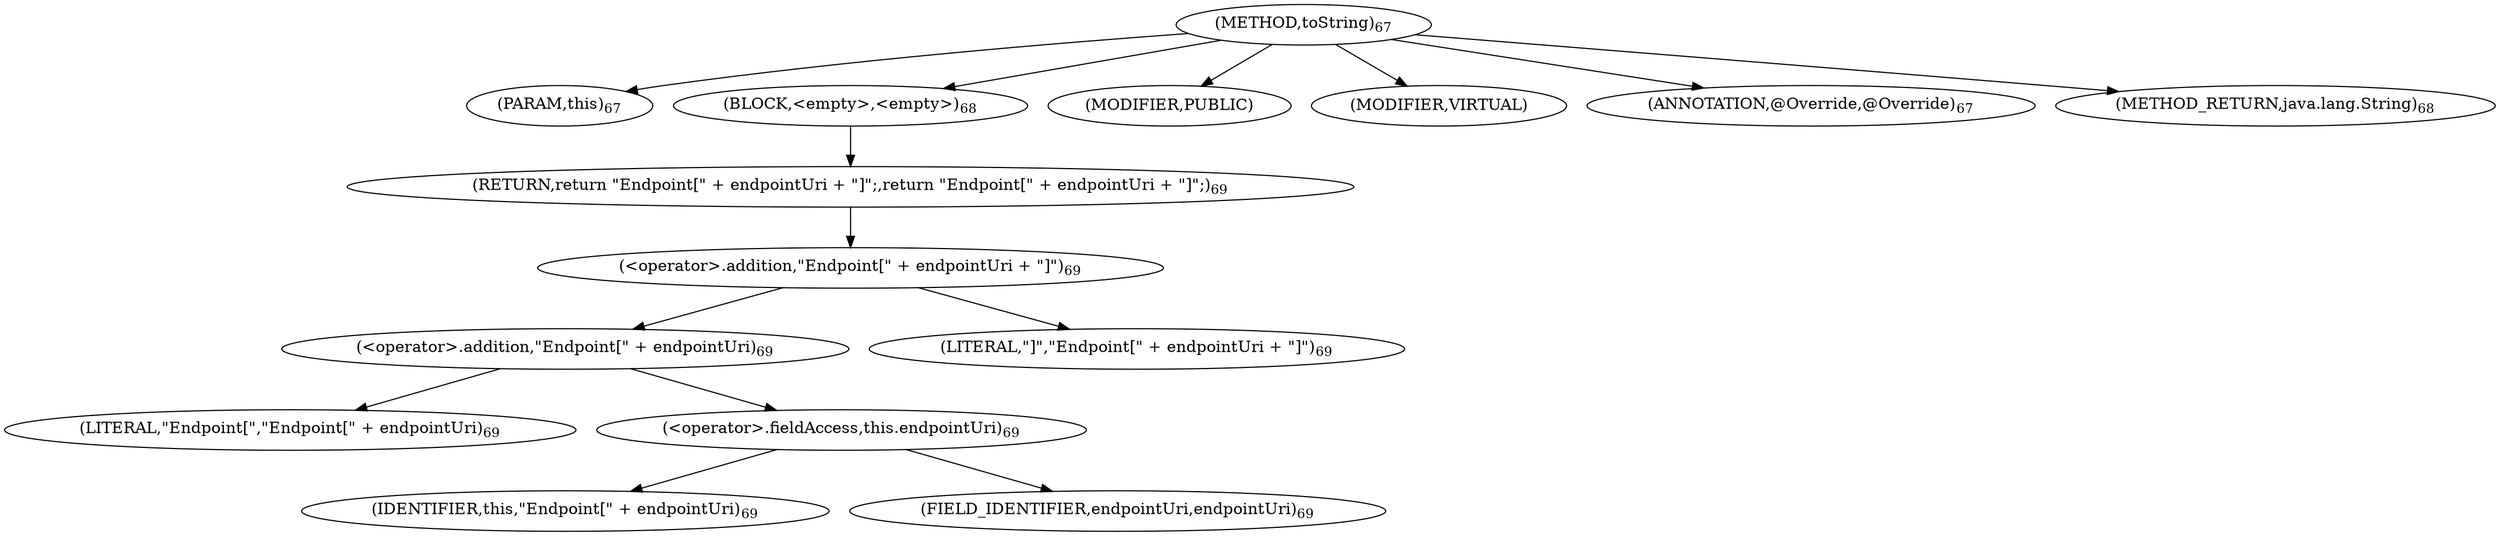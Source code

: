 digraph "toString" {  
"148" [label = <(METHOD,toString)<SUB>67</SUB>> ]
"149" [label = <(PARAM,this)<SUB>67</SUB>> ]
"150" [label = <(BLOCK,&lt;empty&gt;,&lt;empty&gt;)<SUB>68</SUB>> ]
"151" [label = <(RETURN,return &quot;Endpoint[&quot; + endpointUri + &quot;]&quot;;,return &quot;Endpoint[&quot; + endpointUri + &quot;]&quot;;)<SUB>69</SUB>> ]
"152" [label = <(&lt;operator&gt;.addition,&quot;Endpoint[&quot; + endpointUri + &quot;]&quot;)<SUB>69</SUB>> ]
"153" [label = <(&lt;operator&gt;.addition,&quot;Endpoint[&quot; + endpointUri)<SUB>69</SUB>> ]
"154" [label = <(LITERAL,&quot;Endpoint[&quot;,&quot;Endpoint[&quot; + endpointUri)<SUB>69</SUB>> ]
"155" [label = <(&lt;operator&gt;.fieldAccess,this.endpointUri)<SUB>69</SUB>> ]
"156" [label = <(IDENTIFIER,this,&quot;Endpoint[&quot; + endpointUri)<SUB>69</SUB>> ]
"157" [label = <(FIELD_IDENTIFIER,endpointUri,endpointUri)<SUB>69</SUB>> ]
"158" [label = <(LITERAL,&quot;]&quot;,&quot;Endpoint[&quot; + endpointUri + &quot;]&quot;)<SUB>69</SUB>> ]
"159" [label = <(MODIFIER,PUBLIC)> ]
"160" [label = <(MODIFIER,VIRTUAL)> ]
"161" [label = <(ANNOTATION,@Override,@Override)<SUB>67</SUB>> ]
"162" [label = <(METHOD_RETURN,java.lang.String)<SUB>68</SUB>> ]
  "148" -> "149" 
  "148" -> "150" 
  "148" -> "159" 
  "148" -> "160" 
  "148" -> "161" 
  "148" -> "162" 
  "150" -> "151" 
  "151" -> "152" 
  "152" -> "153" 
  "152" -> "158" 
  "153" -> "154" 
  "153" -> "155" 
  "155" -> "156" 
  "155" -> "157" 
}
